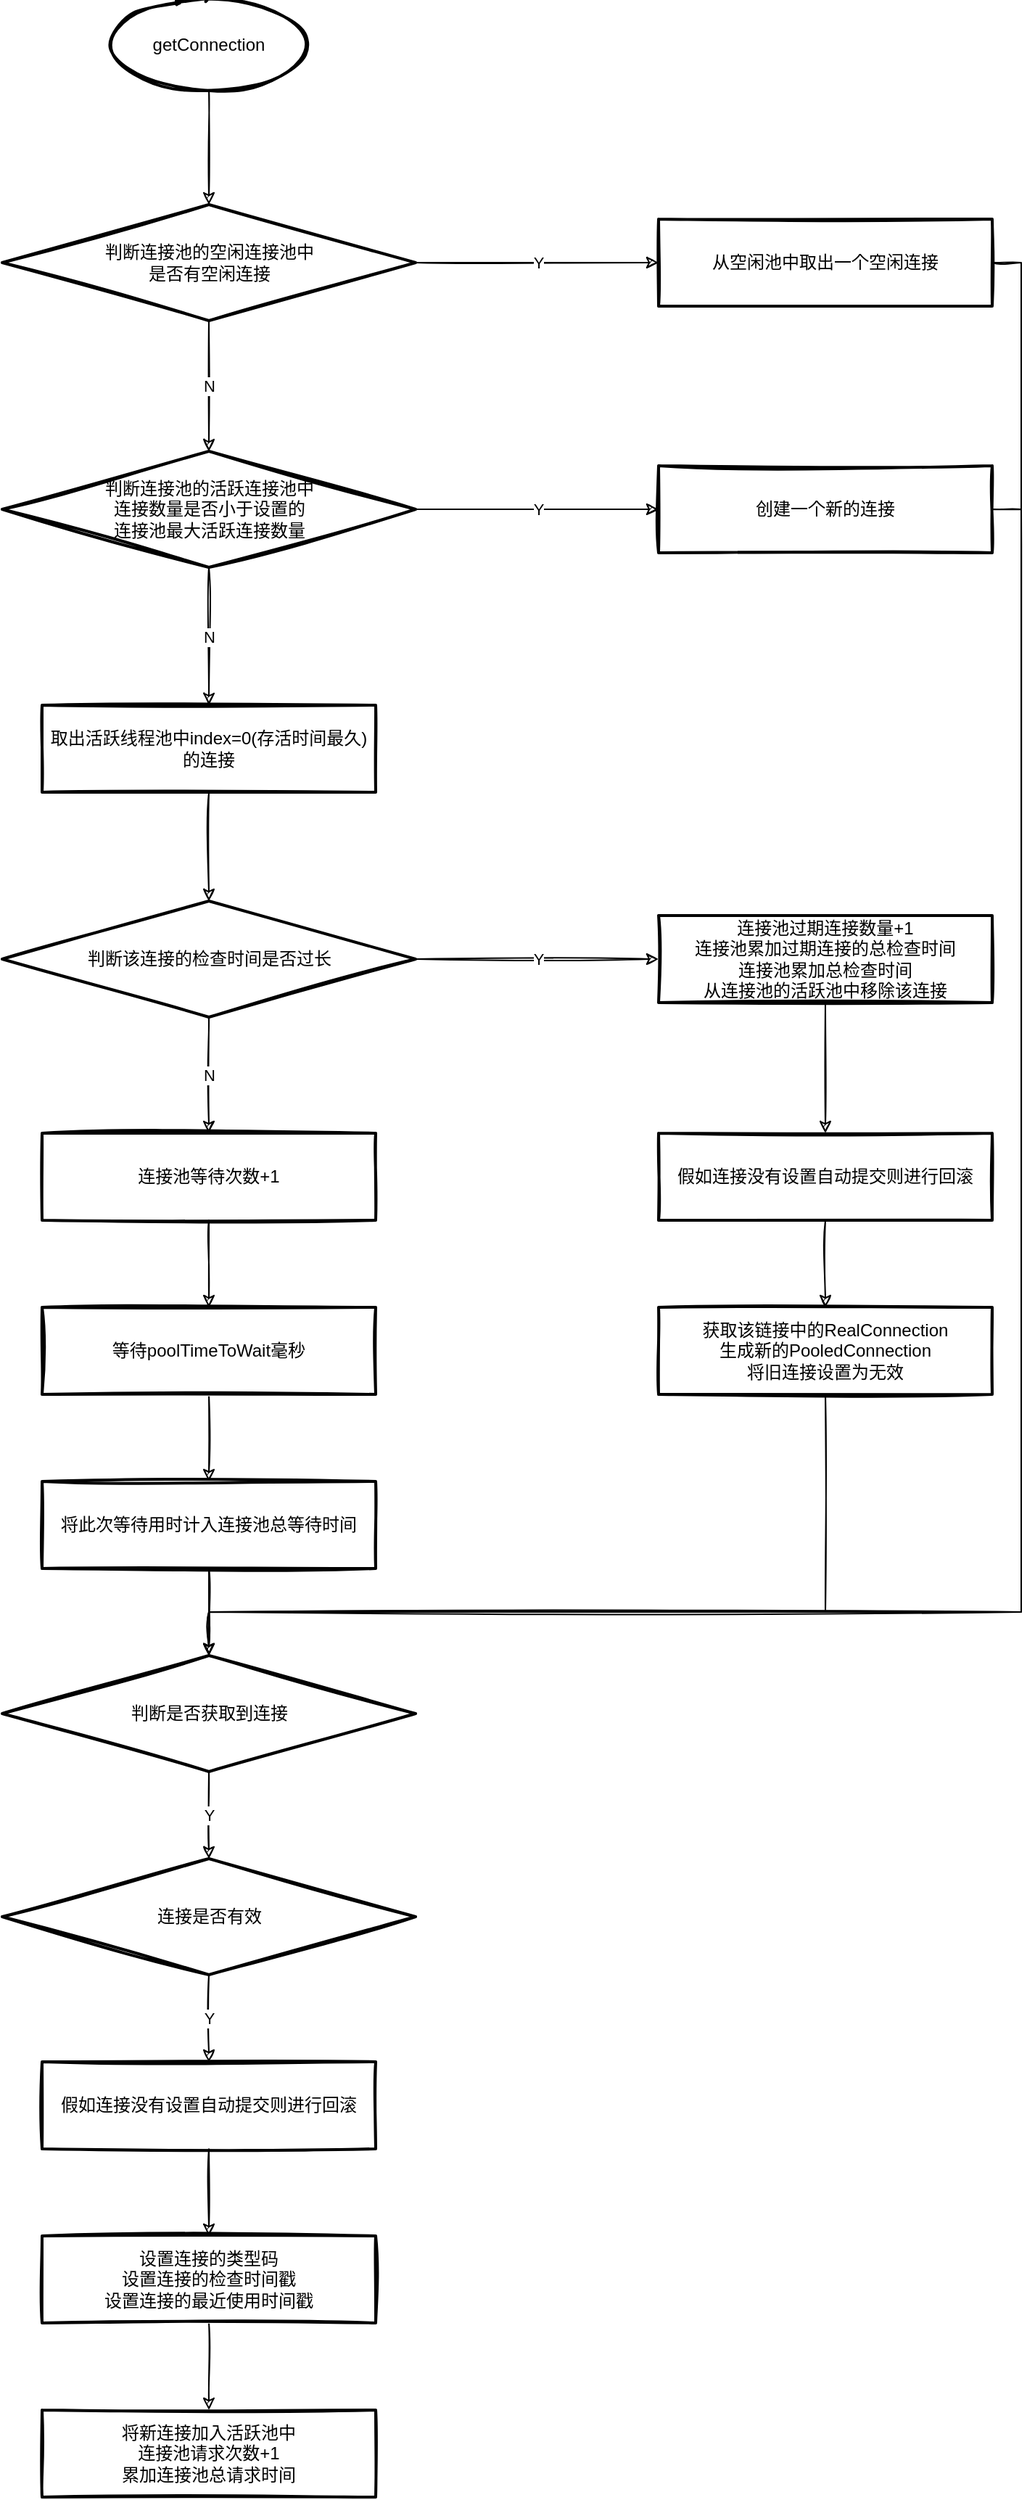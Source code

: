 <mxfile version="20.3.0" type="device"><diagram id="MCyhyUf_afz6iGRw-F5s" name="第 1 页"><mxGraphModel dx="3555" dy="2163" grid="1" gridSize="10" guides="1" tooltips="1" connect="1" arrows="1" fold="1" page="1" pageScale="1" pageWidth="827" pageHeight="1169" math="0" shadow="0"><root><mxCell id="0"/><mxCell id="1" parent="0"/><mxCell id="7m66qNa_j7fj5RQueoO3-12" style="edgeStyle=orthogonalEdgeStyle;rounded=0;orthogonalLoop=1;jettySize=auto;html=1;exitX=0.5;exitY=1;exitDx=0;exitDy=0;exitPerimeter=0;entryX=0.5;entryY=0;entryDx=0;entryDy=0;sketch=1;" parent="1" source="7m66qNa_j7fj5RQueoO3-1" target="7m66qNa_j7fj5RQueoO3-11" edge="1"><mxGeometry relative="1" as="geometry"/></mxCell><mxCell id="7m66qNa_j7fj5RQueoO3-1" value="getConnection" style="strokeWidth=2;html=1;shape=mxgraph.flowchart.start_1;whiteSpace=wrap;sketch=1;" parent="1" vertex="1"><mxGeometry x="170" y="100" width="140" height="60" as="geometry"/></mxCell><mxCell id="7m66qNa_j7fj5RQueoO3-15" value="N" style="edgeStyle=orthogonalEdgeStyle;rounded=0;orthogonalLoop=1;jettySize=auto;html=1;sketch=1;" parent="1" source="7m66qNa_j7fj5RQueoO3-9" target="7m66qNa_j7fj5RQueoO3-14" edge="1"><mxGeometry relative="1" as="geometry"/></mxCell><mxCell id="7m66qNa_j7fj5RQueoO3-32" value="Y" style="edgeStyle=orthogonalEdgeStyle;rounded=0;orthogonalLoop=1;jettySize=auto;html=1;exitX=1;exitY=0.5;exitDx=0;exitDy=0;entryX=0;entryY=0.5;entryDx=0;entryDy=0;sketch=1;" parent="1" source="7m66qNa_j7fj5RQueoO3-9" target="7m66qNa_j7fj5RQueoO3-31" edge="1"><mxGeometry relative="1" as="geometry"/></mxCell><mxCell id="7m66qNa_j7fj5RQueoO3-9" value="判断连接池的活跃连接池中&lt;br&gt;连接数量是否小于设置的&lt;br&gt;连接池最大活跃连接数量" style="rhombus;whiteSpace=wrap;html=1;strokeWidth=2;sketch=1;" parent="1" vertex="1"><mxGeometry x="97.5" y="410" width="285" height="80" as="geometry"/></mxCell><mxCell id="7m66qNa_j7fj5RQueoO3-13" value="N" style="edgeStyle=orthogonalEdgeStyle;rounded=0;orthogonalLoop=1;jettySize=auto;html=1;exitX=0.5;exitY=1;exitDx=0;exitDy=0;entryX=0.5;entryY=0;entryDx=0;entryDy=0;sketch=1;" parent="1" source="7m66qNa_j7fj5RQueoO3-11" target="7m66qNa_j7fj5RQueoO3-9" edge="1"><mxGeometry relative="1" as="geometry"/></mxCell><mxCell id="7m66qNa_j7fj5RQueoO3-27" value="Y" style="edgeStyle=orthogonalEdgeStyle;rounded=0;orthogonalLoop=1;jettySize=auto;html=1;exitX=1;exitY=0.5;exitDx=0;exitDy=0;entryX=0;entryY=0.5;entryDx=0;entryDy=0;sketch=1;" parent="1" source="7m66qNa_j7fj5RQueoO3-11" target="7m66qNa_j7fj5RQueoO3-26" edge="1"><mxGeometry relative="1" as="geometry"/></mxCell><mxCell id="7m66qNa_j7fj5RQueoO3-11" value="判断连接池的空闲连接池中&lt;br&gt;是否有空闲连接" style="rhombus;whiteSpace=wrap;html=1;strokeWidth=2;sketch=1;" parent="1" vertex="1"><mxGeometry x="97.5" y="240" width="285" height="80" as="geometry"/></mxCell><mxCell id="7m66qNa_j7fj5RQueoO3-17" style="edgeStyle=orthogonalEdgeStyle;rounded=0;orthogonalLoop=1;jettySize=auto;html=1;exitX=0.5;exitY=1;exitDx=0;exitDy=0;entryX=0.5;entryY=0;entryDx=0;entryDy=0;sketch=1;" parent="1" source="7m66qNa_j7fj5RQueoO3-14" target="7m66qNa_j7fj5RQueoO3-16" edge="1"><mxGeometry relative="1" as="geometry"/></mxCell><mxCell id="7m66qNa_j7fj5RQueoO3-14" value="取出活跃线程池中index=0(存活时间最久)的连接" style="whiteSpace=wrap;html=1;strokeWidth=2;sketch=1;" parent="1" vertex="1"><mxGeometry x="125" y="585" width="230" height="60" as="geometry"/></mxCell><mxCell id="7m66qNa_j7fj5RQueoO3-19" value="N" style="edgeStyle=orthogonalEdgeStyle;rounded=0;orthogonalLoop=1;jettySize=auto;html=1;exitX=0.5;exitY=1;exitDx=0;exitDy=0;entryX=0.5;entryY=0;entryDx=0;entryDy=0;sketch=1;" parent="1" source="7m66qNa_j7fj5RQueoO3-16" target="7m66qNa_j7fj5RQueoO3-18" edge="1"><mxGeometry relative="1" as="geometry"/></mxCell><mxCell id="8Xt79Spc-dpP2ZHksFhf-11" value="Y" style="edgeStyle=orthogonalEdgeStyle;rounded=0;sketch=1;orthogonalLoop=1;jettySize=auto;html=1;exitX=1;exitY=0.5;exitDx=0;exitDy=0;entryX=0;entryY=0.5;entryDx=0;entryDy=0;" edge="1" parent="1" source="7m66qNa_j7fj5RQueoO3-16" target="8Xt79Spc-dpP2ZHksFhf-2"><mxGeometry relative="1" as="geometry"/></mxCell><mxCell id="7m66qNa_j7fj5RQueoO3-16" value="判断该连接的检查时间是否过长" style="rhombus;whiteSpace=wrap;html=1;strokeWidth=2;sketch=1;" parent="1" vertex="1"><mxGeometry x="97.5" y="720" width="285" height="80" as="geometry"/></mxCell><mxCell id="7m66qNa_j7fj5RQueoO3-21" style="edgeStyle=orthogonalEdgeStyle;rounded=0;orthogonalLoop=1;jettySize=auto;html=1;exitX=0.5;exitY=1;exitDx=0;exitDy=0;entryX=0.5;entryY=0;entryDx=0;entryDy=0;sketch=1;" parent="1" source="7m66qNa_j7fj5RQueoO3-18" target="7m66qNa_j7fj5RQueoO3-20" edge="1"><mxGeometry relative="1" as="geometry"/></mxCell><mxCell id="7m66qNa_j7fj5RQueoO3-18" value="连接池等待次数+1" style="whiteSpace=wrap;html=1;strokeWidth=2;sketch=1;" parent="1" vertex="1"><mxGeometry x="125" y="880" width="230" height="60" as="geometry"/></mxCell><mxCell id="7m66qNa_j7fj5RQueoO3-23" style="edgeStyle=orthogonalEdgeStyle;rounded=0;orthogonalLoop=1;jettySize=auto;html=1;exitX=0.5;exitY=1;exitDx=0;exitDy=0;entryX=0.5;entryY=0;entryDx=0;entryDy=0;sketch=1;" parent="1" source="7m66qNa_j7fj5RQueoO3-20" target="7m66qNa_j7fj5RQueoO3-22" edge="1"><mxGeometry relative="1" as="geometry"/></mxCell><mxCell id="7m66qNa_j7fj5RQueoO3-20" value="等待poolTimeToWait毫秒" style="whiteSpace=wrap;html=1;strokeWidth=2;sketch=1;" parent="1" vertex="1"><mxGeometry x="125" y="1000" width="230" height="60" as="geometry"/></mxCell><mxCell id="7m66qNa_j7fj5RQueoO3-25" style="edgeStyle=orthogonalEdgeStyle;rounded=0;orthogonalLoop=1;jettySize=auto;html=1;exitX=0.5;exitY=1;exitDx=0;exitDy=0;entryX=0.5;entryY=0;entryDx=0;entryDy=0;sketch=1;" parent="1" source="7m66qNa_j7fj5RQueoO3-22" target="7m66qNa_j7fj5RQueoO3-24" edge="1"><mxGeometry relative="1" as="geometry"/></mxCell><mxCell id="7m66qNa_j7fj5RQueoO3-22" value="&lt;span style=&quot;text-align: left;&quot;&gt;将此次等待用时计入连接池总等待时间&lt;/span&gt;" style="whiteSpace=wrap;html=1;strokeWidth=2;sketch=1;" parent="1" vertex="1"><mxGeometry x="125" y="1120" width="230" height="60" as="geometry"/></mxCell><mxCell id="8Xt79Spc-dpP2ZHksFhf-10" value="Y" style="edgeStyle=orthogonalEdgeStyle;rounded=0;sketch=1;orthogonalLoop=1;jettySize=auto;html=1;exitX=0.5;exitY=1;exitDx=0;exitDy=0;entryX=0.5;entryY=0;entryDx=0;entryDy=0;" edge="1" parent="1" source="7m66qNa_j7fj5RQueoO3-24" target="8Xt79Spc-dpP2ZHksFhf-9"><mxGeometry relative="1" as="geometry"/></mxCell><mxCell id="7m66qNa_j7fj5RQueoO3-24" value="判断是否获取到连接" style="rhombus;whiteSpace=wrap;html=1;strokeWidth=2;sketch=1;" parent="1" vertex="1"><mxGeometry x="97.5" y="1240" width="285" height="80" as="geometry"/></mxCell><mxCell id="7m66qNa_j7fj5RQueoO3-29" style="edgeStyle=orthogonalEdgeStyle;rounded=0;orthogonalLoop=1;jettySize=auto;html=1;exitX=1;exitY=0.5;exitDx=0;exitDy=0;entryX=0.5;entryY=0;entryDx=0;entryDy=0;sketch=1;" parent="1" source="7m66qNa_j7fj5RQueoO3-26" target="7m66qNa_j7fj5RQueoO3-24" edge="1"><mxGeometry relative="1" as="geometry"><Array as="points"><mxPoint x="800" y="280"/><mxPoint x="800" y="1210"/><mxPoint x="240" y="1210"/></Array></mxGeometry></mxCell><mxCell id="7m66qNa_j7fj5RQueoO3-26" value="从空闲池中取出一个空闲连接" style="whiteSpace=wrap;html=1;strokeWidth=2;sketch=1;" parent="1" vertex="1"><mxGeometry x="550" y="250" width="230" height="60" as="geometry"/></mxCell><mxCell id="8Xt79Spc-dpP2ZHksFhf-1" style="edgeStyle=orthogonalEdgeStyle;rounded=0;orthogonalLoop=1;jettySize=auto;html=1;exitX=1;exitY=0.5;exitDx=0;exitDy=0;entryX=0.5;entryY=0;entryDx=0;entryDy=0;sketch=1;" edge="1" parent="1" source="7m66qNa_j7fj5RQueoO3-31" target="7m66qNa_j7fj5RQueoO3-24"><mxGeometry relative="1" as="geometry"><Array as="points"><mxPoint x="800" y="450"/><mxPoint x="800" y="1210"/><mxPoint x="240" y="1210"/></Array></mxGeometry></mxCell><mxCell id="7m66qNa_j7fj5RQueoO3-31" value="创建一个新的连接" style="whiteSpace=wrap;html=1;strokeWidth=2;sketch=1;" parent="1" vertex="1"><mxGeometry x="550" y="420" width="230" height="60" as="geometry"/></mxCell><mxCell id="8Xt79Spc-dpP2ZHksFhf-5" style="edgeStyle=orthogonalEdgeStyle;rounded=0;sketch=1;orthogonalLoop=1;jettySize=auto;html=1;exitX=0.5;exitY=1;exitDx=0;exitDy=0;" edge="1" parent="1" source="8Xt79Spc-dpP2ZHksFhf-2" target="8Xt79Spc-dpP2ZHksFhf-4"><mxGeometry relative="1" as="geometry"/></mxCell><mxCell id="8Xt79Spc-dpP2ZHksFhf-2" value="连接池过期连接数量+1&lt;br&gt;连接池累加&lt;span style=&quot;text-align: left;&quot;&gt;过期连接的总检查时间&lt;br&gt;&lt;/span&gt;连接池累加&lt;span style=&quot;text-align: left;&quot;&gt;总检查时间&lt;br&gt;&lt;/span&gt;从连接池的活跃池中移除该连接" style="whiteSpace=wrap;html=1;strokeWidth=2;sketch=1;" vertex="1" parent="1"><mxGeometry x="550" y="730" width="230" height="60" as="geometry"/></mxCell><mxCell id="8Xt79Spc-dpP2ZHksFhf-7" style="edgeStyle=orthogonalEdgeStyle;rounded=0;sketch=1;orthogonalLoop=1;jettySize=auto;html=1;exitX=0.5;exitY=1;exitDx=0;exitDy=0;" edge="1" parent="1" source="8Xt79Spc-dpP2ZHksFhf-4" target="8Xt79Spc-dpP2ZHksFhf-6"><mxGeometry relative="1" as="geometry"/></mxCell><mxCell id="8Xt79Spc-dpP2ZHksFhf-4" value="假如连接没有设置自动提交则进行回滚" style="whiteSpace=wrap;html=1;strokeWidth=2;sketch=1;" vertex="1" parent="1"><mxGeometry x="550" y="880" width="230" height="60" as="geometry"/></mxCell><mxCell id="8Xt79Spc-dpP2ZHksFhf-13" style="edgeStyle=orthogonalEdgeStyle;rounded=0;sketch=1;orthogonalLoop=1;jettySize=auto;html=1;exitX=0.5;exitY=1;exitDx=0;exitDy=0;entryX=0.5;entryY=0;entryDx=0;entryDy=0;" edge="1" parent="1" source="8Xt79Spc-dpP2ZHksFhf-6" target="7m66qNa_j7fj5RQueoO3-24"><mxGeometry relative="1" as="geometry"><Array as="points"><mxPoint x="665" y="1210"/><mxPoint x="240" y="1210"/></Array></mxGeometry></mxCell><mxCell id="8Xt79Spc-dpP2ZHksFhf-6" value="获取该链接中的RealConnection&lt;br&gt;生成新的PooledConnection&lt;br&gt;将旧连接设置为无效" style="whiteSpace=wrap;html=1;strokeWidth=2;sketch=1;" vertex="1" parent="1"><mxGeometry x="550" y="1000" width="230" height="60" as="geometry"/></mxCell><mxCell id="8Xt79Spc-dpP2ZHksFhf-15" value="Y" style="edgeStyle=orthogonalEdgeStyle;rounded=0;sketch=1;orthogonalLoop=1;jettySize=auto;html=1;exitX=0.5;exitY=1;exitDx=0;exitDy=0;entryX=0.5;entryY=0;entryDx=0;entryDy=0;" edge="1" parent="1" source="8Xt79Spc-dpP2ZHksFhf-9" target="8Xt79Spc-dpP2ZHksFhf-14"><mxGeometry relative="1" as="geometry"/></mxCell><mxCell id="8Xt79Spc-dpP2ZHksFhf-9" value="连接是否有效" style="rhombus;whiteSpace=wrap;html=1;strokeWidth=2;sketch=1;" vertex="1" parent="1"><mxGeometry x="97.5" y="1380" width="285" height="80" as="geometry"/></mxCell><mxCell id="8Xt79Spc-dpP2ZHksFhf-18" style="edgeStyle=orthogonalEdgeStyle;rounded=0;sketch=1;orthogonalLoop=1;jettySize=auto;html=1;exitX=0.5;exitY=1;exitDx=0;exitDy=0;entryX=0.5;entryY=0;entryDx=0;entryDy=0;" edge="1" parent="1" source="8Xt79Spc-dpP2ZHksFhf-14" target="8Xt79Spc-dpP2ZHksFhf-17"><mxGeometry relative="1" as="geometry"/></mxCell><mxCell id="8Xt79Spc-dpP2ZHksFhf-14" value="假如连接没有设置自动提交则进行回滚" style="whiteSpace=wrap;html=1;strokeWidth=2;sketch=1;" vertex="1" parent="1"><mxGeometry x="125" y="1520" width="230" height="60" as="geometry"/></mxCell><mxCell id="8Xt79Spc-dpP2ZHksFhf-20" style="edgeStyle=orthogonalEdgeStyle;rounded=0;sketch=1;orthogonalLoop=1;jettySize=auto;html=1;exitX=0.5;exitY=1;exitDx=0;exitDy=0;entryX=0.5;entryY=0;entryDx=0;entryDy=0;" edge="1" parent="1" source="8Xt79Spc-dpP2ZHksFhf-17" target="8Xt79Spc-dpP2ZHksFhf-19"><mxGeometry relative="1" as="geometry"/></mxCell><mxCell id="8Xt79Spc-dpP2ZHksFhf-17" value="设置连接的类型码&lt;br&gt;设置连接的检查时间戳&lt;br&gt;设置连接的最近使用时间戳" style="whiteSpace=wrap;html=1;strokeWidth=2;sketch=1;" vertex="1" parent="1"><mxGeometry x="125" y="1640" width="230" height="60" as="geometry"/></mxCell><mxCell id="8Xt79Spc-dpP2ZHksFhf-19" value="将新连接加入活跃池中&lt;br&gt;连接池请求次数+1&lt;br&gt;累加连接池总请求时间" style="whiteSpace=wrap;html=1;strokeWidth=2;sketch=1;" vertex="1" parent="1"><mxGeometry x="125" y="1760" width="230" height="60" as="geometry"/></mxCell></root></mxGraphModel></diagram></mxfile>